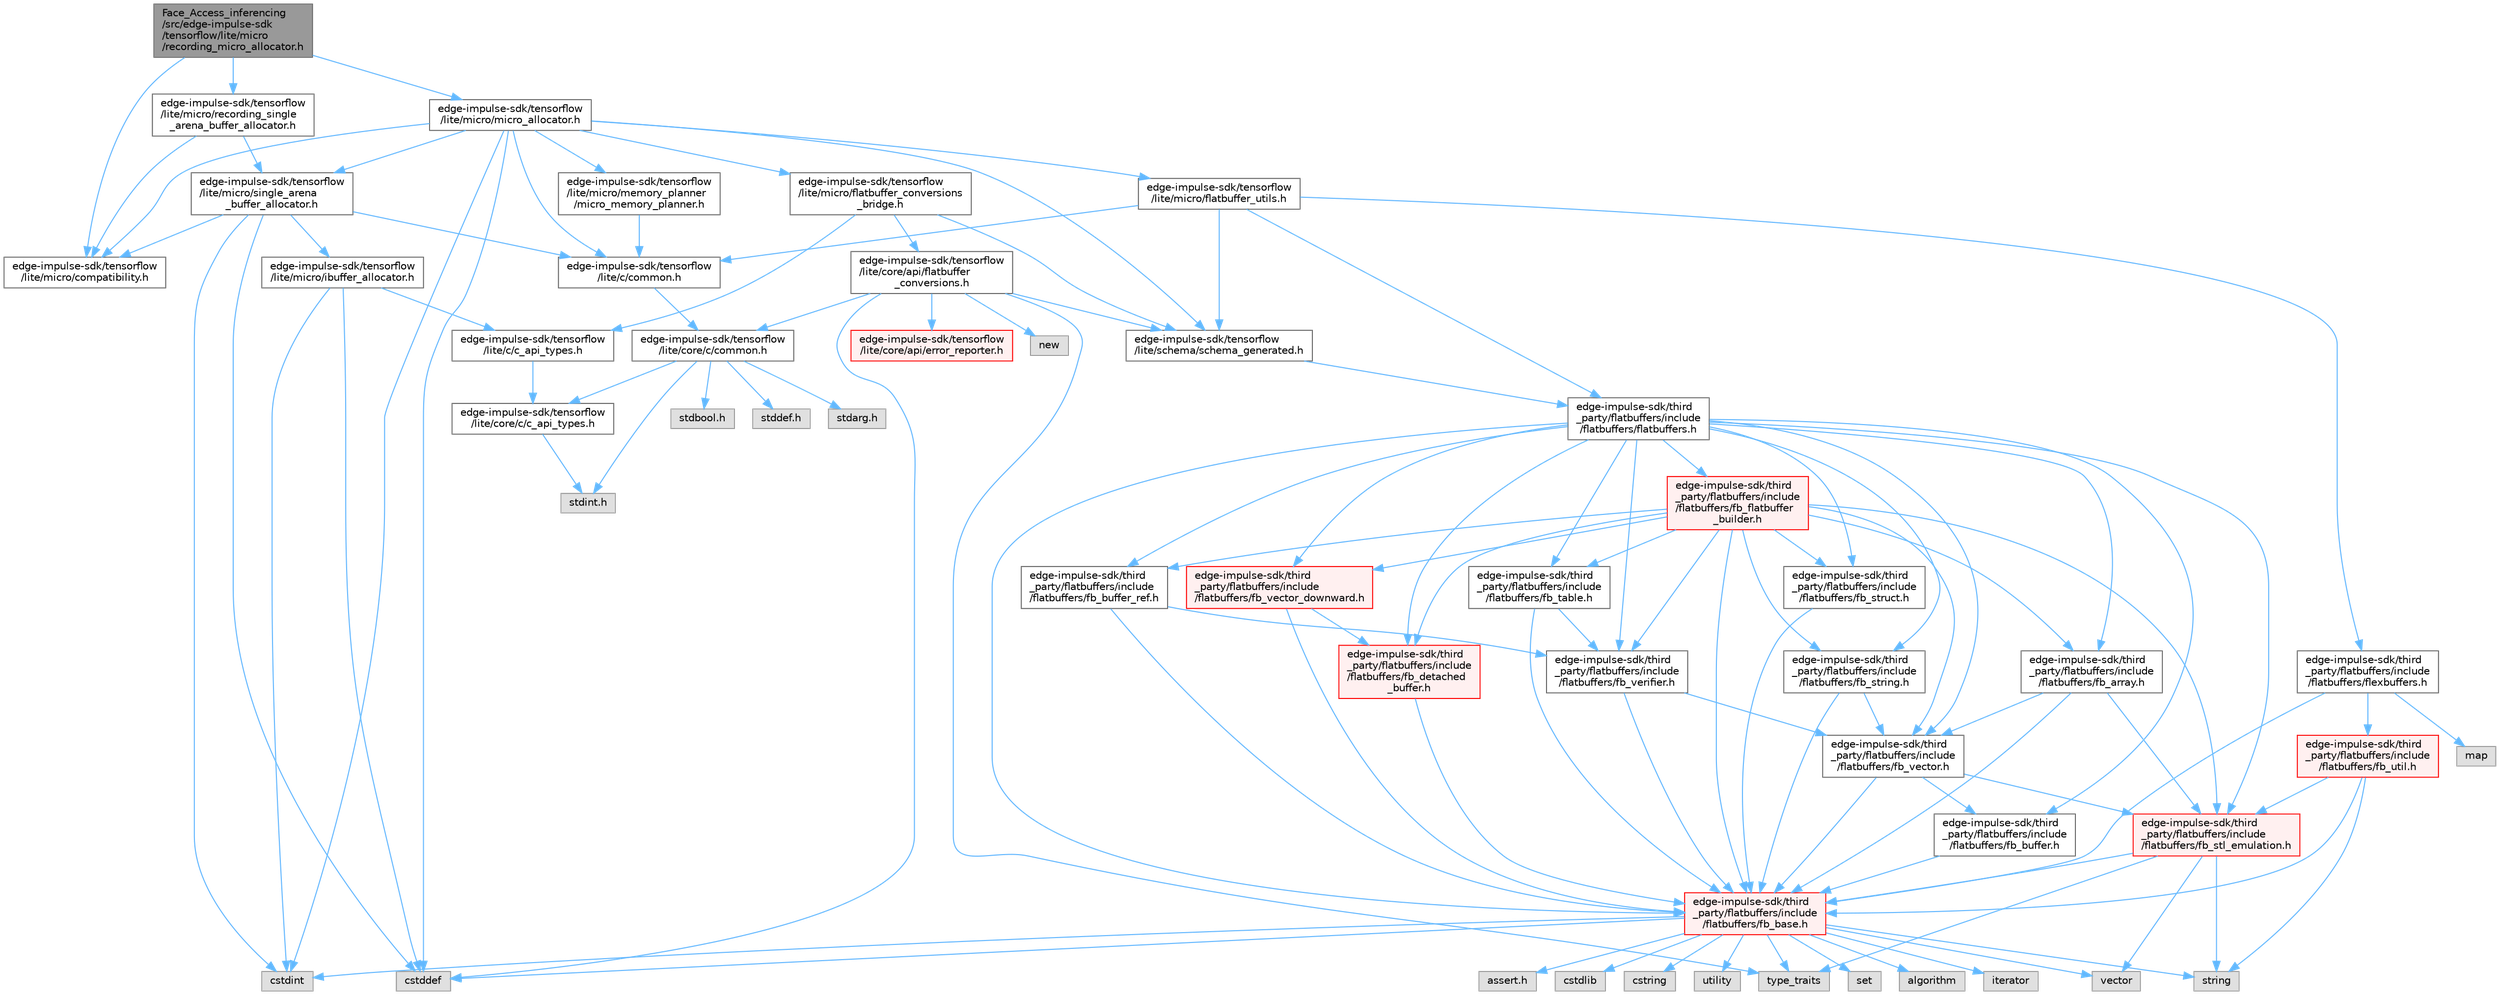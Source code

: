 digraph "Face_Access_inferencing/src/edge-impulse-sdk/tensorflow/lite/micro/recording_micro_allocator.h"
{
 // LATEX_PDF_SIZE
  bgcolor="transparent";
  edge [fontname=Helvetica,fontsize=10,labelfontname=Helvetica,labelfontsize=10];
  node [fontname=Helvetica,fontsize=10,shape=box,height=0.2,width=0.4];
  Node1 [id="Node000001",label="Face_Access_inferencing\l/src/edge-impulse-sdk\l/tensorflow/lite/micro\l/recording_micro_allocator.h",height=0.2,width=0.4,color="gray40", fillcolor="grey60", style="filled", fontcolor="black",tooltip=" "];
  Node1 -> Node2 [id="edge1_Node000001_Node000002",color="steelblue1",style="solid",tooltip=" "];
  Node2 [id="Node000002",label="edge-impulse-sdk/tensorflow\l/lite/micro/recording_single\l_arena_buffer_allocator.h",height=0.2,width=0.4,color="grey40", fillcolor="white", style="filled",URL="$_face___access__inferencing_2src_2edge-impulse-sdk_2tensorflow_2lite_2micro_2recording__single__arena__buffer__allocator_8h.html",tooltip=" "];
  Node2 -> Node3 [id="edge2_Node000002_Node000003",color="steelblue1",style="solid",tooltip=" "];
  Node3 [id="Node000003",label="edge-impulse-sdk/tensorflow\l/lite/micro/single_arena\l_buffer_allocator.h",height=0.2,width=0.4,color="grey40", fillcolor="white", style="filled",URL="$_face___access__inferencing_2src_2edge-impulse-sdk_2tensorflow_2lite_2micro_2single__arena__buffer__allocator_8h.html",tooltip=" "];
  Node3 -> Node4 [id="edge3_Node000003_Node000004",color="steelblue1",style="solid",tooltip=" "];
  Node4 [id="Node000004",label="cstddef",height=0.2,width=0.4,color="grey60", fillcolor="#E0E0E0", style="filled",tooltip=" "];
  Node3 -> Node5 [id="edge4_Node000003_Node000005",color="steelblue1",style="solid",tooltip=" "];
  Node5 [id="Node000005",label="cstdint",height=0.2,width=0.4,color="grey60", fillcolor="#E0E0E0", style="filled",tooltip=" "];
  Node3 -> Node6 [id="edge5_Node000003_Node000006",color="steelblue1",style="solid",tooltip=" "];
  Node6 [id="Node000006",label="edge-impulse-sdk/tensorflow\l/lite/c/common.h",height=0.2,width=0.4,color="grey40", fillcolor="white", style="filled",URL="$_face___access__inferencing_2src_2edge-impulse-sdk_2tensorflow_2lite_2c_2common_8h.html",tooltip=" "];
  Node6 -> Node7 [id="edge6_Node000006_Node000007",color="steelblue1",style="solid",tooltip=" "];
  Node7 [id="Node000007",label="edge-impulse-sdk/tensorflow\l/lite/core/c/common.h",height=0.2,width=0.4,color="grey40", fillcolor="white", style="filled",URL="$_face___access__inferencing_2src_2edge-impulse-sdk_2tensorflow_2lite_2core_2c_2common_8h.html",tooltip=" "];
  Node7 -> Node8 [id="edge7_Node000007_Node000008",color="steelblue1",style="solid",tooltip=" "];
  Node8 [id="Node000008",label="stdarg.h",height=0.2,width=0.4,color="grey60", fillcolor="#E0E0E0", style="filled",tooltip=" "];
  Node7 -> Node9 [id="edge8_Node000007_Node000009",color="steelblue1",style="solid",tooltip=" "];
  Node9 [id="Node000009",label="stdbool.h",height=0.2,width=0.4,color="grey60", fillcolor="#E0E0E0", style="filled",tooltip=" "];
  Node7 -> Node10 [id="edge9_Node000007_Node000010",color="steelblue1",style="solid",tooltip=" "];
  Node10 [id="Node000010",label="stddef.h",height=0.2,width=0.4,color="grey60", fillcolor="#E0E0E0", style="filled",tooltip=" "];
  Node7 -> Node11 [id="edge10_Node000007_Node000011",color="steelblue1",style="solid",tooltip=" "];
  Node11 [id="Node000011",label="stdint.h",height=0.2,width=0.4,color="grey60", fillcolor="#E0E0E0", style="filled",tooltip=" "];
  Node7 -> Node12 [id="edge11_Node000007_Node000012",color="steelblue1",style="solid",tooltip=" "];
  Node12 [id="Node000012",label="edge-impulse-sdk/tensorflow\l/lite/core/c/c_api_types.h",height=0.2,width=0.4,color="grey40", fillcolor="white", style="filled",URL="$_face___access__inferencing_2src_2edge-impulse-sdk_2tensorflow_2lite_2core_2c_2c__api__types_8h.html",tooltip=" "];
  Node12 -> Node11 [id="edge12_Node000012_Node000011",color="steelblue1",style="solid",tooltip=" "];
  Node3 -> Node13 [id="edge13_Node000003_Node000013",color="steelblue1",style="solid",tooltip=" "];
  Node13 [id="Node000013",label="edge-impulse-sdk/tensorflow\l/lite/micro/ibuffer_allocator.h",height=0.2,width=0.4,color="grey40", fillcolor="white", style="filled",URL="$_face___access__inferencing_2src_2edge-impulse-sdk_2tensorflow_2lite_2micro_2ibuffer__allocator_8h.html",tooltip=" "];
  Node13 -> Node4 [id="edge14_Node000013_Node000004",color="steelblue1",style="solid",tooltip=" "];
  Node13 -> Node5 [id="edge15_Node000013_Node000005",color="steelblue1",style="solid",tooltip=" "];
  Node13 -> Node14 [id="edge16_Node000013_Node000014",color="steelblue1",style="solid",tooltip=" "];
  Node14 [id="Node000014",label="edge-impulse-sdk/tensorflow\l/lite/c/c_api_types.h",height=0.2,width=0.4,color="grey40", fillcolor="white", style="filled",URL="$_face___access__inferencing_2src_2edge-impulse-sdk_2tensorflow_2lite_2c_2c__api__types_8h.html",tooltip=" "];
  Node14 -> Node12 [id="edge17_Node000014_Node000012",color="steelblue1",style="solid",tooltip=" "];
  Node3 -> Node15 [id="edge18_Node000003_Node000015",color="steelblue1",style="solid",tooltip=" "];
  Node15 [id="Node000015",label="edge-impulse-sdk/tensorflow\l/lite/micro/compatibility.h",height=0.2,width=0.4,color="grey40", fillcolor="white", style="filled",URL="$_face___access__inferencing_2src_2edge-impulse-sdk_2tensorflow_2lite_2micro_2compatibility_8h.html",tooltip=" "];
  Node2 -> Node15 [id="edge19_Node000002_Node000015",color="steelblue1",style="solid",tooltip=" "];
  Node1 -> Node15 [id="edge20_Node000001_Node000015",color="steelblue1",style="solid",tooltip=" "];
  Node1 -> Node16 [id="edge21_Node000001_Node000016",color="steelblue1",style="solid",tooltip=" "];
  Node16 [id="Node000016",label="edge-impulse-sdk/tensorflow\l/lite/micro/micro_allocator.h",height=0.2,width=0.4,color="grey40", fillcolor="white", style="filled",URL="$_face___access__inferencing_2src_2edge-impulse-sdk_2tensorflow_2lite_2micro_2micro__allocator_8h.html",tooltip=" "];
  Node16 -> Node4 [id="edge22_Node000016_Node000004",color="steelblue1",style="solid",tooltip=" "];
  Node16 -> Node5 [id="edge23_Node000016_Node000005",color="steelblue1",style="solid",tooltip=" "];
  Node16 -> Node6 [id="edge24_Node000016_Node000006",color="steelblue1",style="solid",tooltip=" "];
  Node16 -> Node3 [id="edge25_Node000016_Node000003",color="steelblue1",style="solid",tooltip=" "];
  Node16 -> Node15 [id="edge26_Node000016_Node000015",color="steelblue1",style="solid",tooltip=" "];
  Node16 -> Node17 [id="edge27_Node000016_Node000017",color="steelblue1",style="solid",tooltip=" "];
  Node17 [id="Node000017",label="edge-impulse-sdk/tensorflow\l/lite/micro/flatbuffer_utils.h",height=0.2,width=0.4,color="grey40", fillcolor="white", style="filled",URL="$_face___access__inferencing_2src_2edge-impulse-sdk_2tensorflow_2lite_2micro_2flatbuffer__utils_8h.html",tooltip=" "];
  Node17 -> Node18 [id="edge28_Node000017_Node000018",color="steelblue1",style="solid",tooltip=" "];
  Node18 [id="Node000018",label="edge-impulse-sdk/third\l_party/flatbuffers/include\l/flatbuffers/flatbuffers.h",height=0.2,width=0.4,color="grey40", fillcolor="white", style="filled",URL="$_face___access__inferencing_2src_2edge-impulse-sdk_2third__party_2flatbuffers_2include_2flatbuffers_2flatbuffers_8h.html",tooltip=" "];
  Node18 -> Node19 [id="edge29_Node000018_Node000019",color="steelblue1",style="solid",tooltip=" "];
  Node19 [id="Node000019",label="edge-impulse-sdk/third\l_party/flatbuffers/include\l/flatbuffers/fb_array.h",height=0.2,width=0.4,color="grey40", fillcolor="white", style="filled",URL="$fb__array_8h.html",tooltip=" "];
  Node19 -> Node20 [id="edge30_Node000019_Node000020",color="steelblue1",style="solid",tooltip=" "];
  Node20 [id="Node000020",label="edge-impulse-sdk/third\l_party/flatbuffers/include\l/flatbuffers/fb_base.h",height=0.2,width=0.4,color="red", fillcolor="#FFF0F0", style="filled",URL="$fb__base_8h.html",tooltip=" "];
  Node20 -> Node21 [id="edge31_Node000020_Node000021",color="steelblue1",style="solid",tooltip=" "];
  Node21 [id="Node000021",label="assert.h",height=0.2,width=0.4,color="grey60", fillcolor="#E0E0E0", style="filled",tooltip=" "];
  Node20 -> Node5 [id="edge32_Node000020_Node000005",color="steelblue1",style="solid",tooltip=" "];
  Node20 -> Node4 [id="edge33_Node000020_Node000004",color="steelblue1",style="solid",tooltip=" "];
  Node20 -> Node22 [id="edge34_Node000020_Node000022",color="steelblue1",style="solid",tooltip=" "];
  Node22 [id="Node000022",label="cstdlib",height=0.2,width=0.4,color="grey60", fillcolor="#E0E0E0", style="filled",tooltip=" "];
  Node20 -> Node23 [id="edge35_Node000020_Node000023",color="steelblue1",style="solid",tooltip=" "];
  Node23 [id="Node000023",label="cstring",height=0.2,width=0.4,color="grey60", fillcolor="#E0E0E0", style="filled",tooltip=" "];
  Node20 -> Node24 [id="edge36_Node000020_Node000024",color="steelblue1",style="solid",tooltip=" "];
  Node24 [id="Node000024",label="utility",height=0.2,width=0.4,color="grey60", fillcolor="#E0E0E0", style="filled",tooltip=" "];
  Node20 -> Node25 [id="edge37_Node000020_Node000025",color="steelblue1",style="solid",tooltip=" "];
  Node25 [id="Node000025",label="string",height=0.2,width=0.4,color="grey60", fillcolor="#E0E0E0", style="filled",tooltip=" "];
  Node20 -> Node26 [id="edge38_Node000020_Node000026",color="steelblue1",style="solid",tooltip=" "];
  Node26 [id="Node000026",label="type_traits",height=0.2,width=0.4,color="grey60", fillcolor="#E0E0E0", style="filled",tooltip=" "];
  Node20 -> Node27 [id="edge39_Node000020_Node000027",color="steelblue1",style="solid",tooltip=" "];
  Node27 [id="Node000027",label="vector",height=0.2,width=0.4,color="grey60", fillcolor="#E0E0E0", style="filled",tooltip=" "];
  Node20 -> Node28 [id="edge40_Node000020_Node000028",color="steelblue1",style="solid",tooltip=" "];
  Node28 [id="Node000028",label="set",height=0.2,width=0.4,color="grey60", fillcolor="#E0E0E0", style="filled",tooltip=" "];
  Node20 -> Node29 [id="edge41_Node000020_Node000029",color="steelblue1",style="solid",tooltip=" "];
  Node29 [id="Node000029",label="algorithm",height=0.2,width=0.4,color="grey60", fillcolor="#E0E0E0", style="filled",tooltip=" "];
  Node20 -> Node30 [id="edge42_Node000020_Node000030",color="steelblue1",style="solid",tooltip=" "];
  Node30 [id="Node000030",label="iterator",height=0.2,width=0.4,color="grey60", fillcolor="#E0E0E0", style="filled",tooltip=" "];
  Node19 -> Node32 [id="edge43_Node000019_Node000032",color="steelblue1",style="solid",tooltip=" "];
  Node32 [id="Node000032",label="edge-impulse-sdk/third\l_party/flatbuffers/include\l/flatbuffers/fb_stl_emulation.h",height=0.2,width=0.4,color="red", fillcolor="#FFF0F0", style="filled",URL="$fb__stl__emulation_8h.html",tooltip=" "];
  Node32 -> Node20 [id="edge44_Node000032_Node000020",color="steelblue1",style="solid",tooltip=" "];
  Node32 -> Node25 [id="edge45_Node000032_Node000025",color="steelblue1",style="solid",tooltip=" "];
  Node32 -> Node26 [id="edge46_Node000032_Node000026",color="steelblue1",style="solid",tooltip=" "];
  Node32 -> Node27 [id="edge47_Node000032_Node000027",color="steelblue1",style="solid",tooltip=" "];
  Node19 -> Node34 [id="edge48_Node000019_Node000034",color="steelblue1",style="solid",tooltip=" "];
  Node34 [id="Node000034",label="edge-impulse-sdk/third\l_party/flatbuffers/include\l/flatbuffers/fb_vector.h",height=0.2,width=0.4,color="grey40", fillcolor="white", style="filled",URL="$fb__vector_8h.html",tooltip=" "];
  Node34 -> Node20 [id="edge49_Node000034_Node000020",color="steelblue1",style="solid",tooltip=" "];
  Node34 -> Node35 [id="edge50_Node000034_Node000035",color="steelblue1",style="solid",tooltip=" "];
  Node35 [id="Node000035",label="edge-impulse-sdk/third\l_party/flatbuffers/include\l/flatbuffers/fb_buffer.h",height=0.2,width=0.4,color="grey40", fillcolor="white", style="filled",URL="$fb__buffer_8h.html",tooltip=" "];
  Node35 -> Node20 [id="edge51_Node000035_Node000020",color="steelblue1",style="solid",tooltip=" "];
  Node34 -> Node32 [id="edge52_Node000034_Node000032",color="steelblue1",style="solid",tooltip=" "];
  Node18 -> Node20 [id="edge53_Node000018_Node000020",color="steelblue1",style="solid",tooltip=" "];
  Node18 -> Node35 [id="edge54_Node000018_Node000035",color="steelblue1",style="solid",tooltip=" "];
  Node18 -> Node36 [id="edge55_Node000018_Node000036",color="steelblue1",style="solid",tooltip=" "];
  Node36 [id="Node000036",label="edge-impulse-sdk/third\l_party/flatbuffers/include\l/flatbuffers/fb_buffer_ref.h",height=0.2,width=0.4,color="grey40", fillcolor="white", style="filled",URL="$fb__buffer__ref_8h.html",tooltip=" "];
  Node36 -> Node20 [id="edge56_Node000036_Node000020",color="steelblue1",style="solid",tooltip=" "];
  Node36 -> Node37 [id="edge57_Node000036_Node000037",color="steelblue1",style="solid",tooltip=" "];
  Node37 [id="Node000037",label="edge-impulse-sdk/third\l_party/flatbuffers/include\l/flatbuffers/fb_verifier.h",height=0.2,width=0.4,color="grey40", fillcolor="white", style="filled",URL="$fb__verifier_8h.html",tooltip=" "];
  Node37 -> Node20 [id="edge58_Node000037_Node000020",color="steelblue1",style="solid",tooltip=" "];
  Node37 -> Node34 [id="edge59_Node000037_Node000034",color="steelblue1",style="solid",tooltip=" "];
  Node18 -> Node38 [id="edge60_Node000018_Node000038",color="steelblue1",style="solid",tooltip=" "];
  Node38 [id="Node000038",label="edge-impulse-sdk/third\l_party/flatbuffers/include\l/flatbuffers/fb_detached\l_buffer.h",height=0.2,width=0.4,color="red", fillcolor="#FFF0F0", style="filled",URL="$fb__detached__buffer_8h.html",tooltip=" "];
  Node38 -> Node20 [id="edge61_Node000038_Node000020",color="steelblue1",style="solid",tooltip=" "];
  Node18 -> Node41 [id="edge62_Node000018_Node000041",color="steelblue1",style="solid",tooltip=" "];
  Node41 [id="Node000041",label="edge-impulse-sdk/third\l_party/flatbuffers/include\l/flatbuffers/fb_flatbuffer\l_builder.h",height=0.2,width=0.4,color="red", fillcolor="#FFF0F0", style="filled",URL="$fb__flatbuffer__builder_8h.html",tooltip=" "];
  Node41 -> Node19 [id="edge63_Node000041_Node000019",color="steelblue1",style="solid",tooltip=" "];
  Node41 -> Node20 [id="edge64_Node000041_Node000020",color="steelblue1",style="solid",tooltip=" "];
  Node41 -> Node36 [id="edge65_Node000041_Node000036",color="steelblue1",style="solid",tooltip=" "];
  Node41 -> Node38 [id="edge66_Node000041_Node000038",color="steelblue1",style="solid",tooltip=" "];
  Node41 -> Node32 [id="edge67_Node000041_Node000032",color="steelblue1",style="solid",tooltip=" "];
  Node41 -> Node44 [id="edge68_Node000041_Node000044",color="steelblue1",style="solid",tooltip=" "];
  Node44 [id="Node000044",label="edge-impulse-sdk/third\l_party/flatbuffers/include\l/flatbuffers/fb_string.h",height=0.2,width=0.4,color="grey40", fillcolor="white", style="filled",URL="$fb__string_8h.html",tooltip=" "];
  Node44 -> Node20 [id="edge69_Node000044_Node000020",color="steelblue1",style="solid",tooltip=" "];
  Node44 -> Node34 [id="edge70_Node000044_Node000034",color="steelblue1",style="solid",tooltip=" "];
  Node41 -> Node45 [id="edge71_Node000041_Node000045",color="steelblue1",style="solid",tooltip=" "];
  Node45 [id="Node000045",label="edge-impulse-sdk/third\l_party/flatbuffers/include\l/flatbuffers/fb_struct.h",height=0.2,width=0.4,color="grey40", fillcolor="white", style="filled",URL="$fb__struct_8h.html",tooltip=" "];
  Node45 -> Node20 [id="edge72_Node000045_Node000020",color="steelblue1",style="solid",tooltip=" "];
  Node41 -> Node46 [id="edge73_Node000041_Node000046",color="steelblue1",style="solid",tooltip=" "];
  Node46 [id="Node000046",label="edge-impulse-sdk/third\l_party/flatbuffers/include\l/flatbuffers/fb_table.h",height=0.2,width=0.4,color="grey40", fillcolor="white", style="filled",URL="$fb__table_8h.html",tooltip=" "];
  Node46 -> Node20 [id="edge74_Node000046_Node000020",color="steelblue1",style="solid",tooltip=" "];
  Node46 -> Node37 [id="edge75_Node000046_Node000037",color="steelblue1",style="solid",tooltip=" "];
  Node41 -> Node34 [id="edge76_Node000041_Node000034",color="steelblue1",style="solid",tooltip=" "];
  Node41 -> Node47 [id="edge77_Node000041_Node000047",color="steelblue1",style="solid",tooltip=" "];
  Node47 [id="Node000047",label="edge-impulse-sdk/third\l_party/flatbuffers/include\l/flatbuffers/fb_vector_downward.h",height=0.2,width=0.4,color="red", fillcolor="#FFF0F0", style="filled",URL="$fb__vector__downward_8h.html",tooltip=" "];
  Node47 -> Node20 [id="edge78_Node000047_Node000020",color="steelblue1",style="solid",tooltip=" "];
  Node47 -> Node38 [id="edge79_Node000047_Node000038",color="steelblue1",style="solid",tooltip=" "];
  Node41 -> Node37 [id="edge80_Node000041_Node000037",color="steelblue1",style="solid",tooltip=" "];
  Node18 -> Node32 [id="edge81_Node000018_Node000032",color="steelblue1",style="solid",tooltip=" "];
  Node18 -> Node44 [id="edge82_Node000018_Node000044",color="steelblue1",style="solid",tooltip=" "];
  Node18 -> Node45 [id="edge83_Node000018_Node000045",color="steelblue1",style="solid",tooltip=" "];
  Node18 -> Node46 [id="edge84_Node000018_Node000046",color="steelblue1",style="solid",tooltip=" "];
  Node18 -> Node34 [id="edge85_Node000018_Node000034",color="steelblue1",style="solid",tooltip=" "];
  Node18 -> Node47 [id="edge86_Node000018_Node000047",color="steelblue1",style="solid",tooltip=" "];
  Node18 -> Node37 [id="edge87_Node000018_Node000037",color="steelblue1",style="solid",tooltip=" "];
  Node17 -> Node48 [id="edge88_Node000017_Node000048",color="steelblue1",style="solid",tooltip=" "];
  Node48 [id="Node000048",label="edge-impulse-sdk/third\l_party/flatbuffers/include\l/flatbuffers/flexbuffers.h",height=0.2,width=0.4,color="grey40", fillcolor="white", style="filled",URL="$_face___access__inferencing_2src_2edge-impulse-sdk_2third__party_2flatbuffers_2include_2flatbuffers_2flexbuffers_8h.html",tooltip=" "];
  Node48 -> Node49 [id="edge89_Node000048_Node000049",color="steelblue1",style="solid",tooltip=" "];
  Node49 [id="Node000049",label="map",height=0.2,width=0.4,color="grey60", fillcolor="#E0E0E0", style="filled",tooltip=" "];
  Node48 -> Node20 [id="edge90_Node000048_Node000020",color="steelblue1",style="solid",tooltip=" "];
  Node48 -> Node50 [id="edge91_Node000048_Node000050",color="steelblue1",style="solid",tooltip=" "];
  Node50 [id="Node000050",label="edge-impulse-sdk/third\l_party/flatbuffers/include\l/flatbuffers/fb_util.h",height=0.2,width=0.4,color="red", fillcolor="#FFF0F0", style="filled",URL="$fb__util_8h.html",tooltip=" "];
  Node50 -> Node20 [id="edge92_Node000050_Node000020",color="steelblue1",style="solid",tooltip=" "];
  Node50 -> Node32 [id="edge93_Node000050_Node000032",color="steelblue1",style="solid",tooltip=" "];
  Node50 -> Node25 [id="edge94_Node000050_Node000025",color="steelblue1",style="solid",tooltip=" "];
  Node17 -> Node6 [id="edge95_Node000017_Node000006",color="steelblue1",style="solid",tooltip=" "];
  Node17 -> Node55 [id="edge96_Node000017_Node000055",color="steelblue1",style="solid",tooltip=" "];
  Node55 [id="Node000055",label="edge-impulse-sdk/tensorflow\l/lite/schema/schema_generated.h",height=0.2,width=0.4,color="grey40", fillcolor="white", style="filled",URL="$_face___access__inferencing_2src_2edge-impulse-sdk_2tensorflow_2lite_2schema_2schema__generated_8h.html",tooltip=" "];
  Node55 -> Node18 [id="edge97_Node000055_Node000018",color="steelblue1",style="solid",tooltip=" "];
  Node16 -> Node56 [id="edge98_Node000016_Node000056",color="steelblue1",style="solid",tooltip=" "];
  Node56 [id="Node000056",label="edge-impulse-sdk/tensorflow\l/lite/micro/memory_planner\l/micro_memory_planner.h",height=0.2,width=0.4,color="grey40", fillcolor="white", style="filled",URL="$_face___access__inferencing_2src_2edge-impulse-sdk_2tensorflow_2lite_2micro_2memory__planner_2micro__memory__planner_8h.html",tooltip=" "];
  Node56 -> Node6 [id="edge99_Node000056_Node000006",color="steelblue1",style="solid",tooltip=" "];
  Node16 -> Node57 [id="edge100_Node000016_Node000057",color="steelblue1",style="solid",tooltip=" "];
  Node57 [id="Node000057",label="edge-impulse-sdk/tensorflow\l/lite/micro/flatbuffer_conversions\l_bridge.h",height=0.2,width=0.4,color="grey40", fillcolor="white", style="filled",URL="$_face___access__inferencing_2src_2edge-impulse-sdk_2tensorflow_2lite_2micro_2flatbuffer__conversions__bridge_8h.html",tooltip=" "];
  Node57 -> Node14 [id="edge101_Node000057_Node000014",color="steelblue1",style="solid",tooltip=" "];
  Node57 -> Node58 [id="edge102_Node000057_Node000058",color="steelblue1",style="solid",tooltip=" "];
  Node58 [id="Node000058",label="edge-impulse-sdk/tensorflow\l/lite/core/api/flatbuffer\l_conversions.h",height=0.2,width=0.4,color="grey40", fillcolor="white", style="filled",URL="$_face___access__inferencing_2src_2edge-impulse-sdk_2tensorflow_2lite_2core_2api_2flatbuffer__conversions_8h.html",tooltip=" "];
  Node58 -> Node4 [id="edge103_Node000058_Node000004",color="steelblue1",style="solid",tooltip=" "];
  Node58 -> Node59 [id="edge104_Node000058_Node000059",color="steelblue1",style="solid",tooltip=" "];
  Node59 [id="Node000059",label="new",height=0.2,width=0.4,color="grey60", fillcolor="#E0E0E0", style="filled",tooltip=" "];
  Node58 -> Node26 [id="edge105_Node000058_Node000026",color="steelblue1",style="solid",tooltip=" "];
  Node58 -> Node60 [id="edge106_Node000058_Node000060",color="steelblue1",style="solid",tooltip=" "];
  Node60 [id="Node000060",label="edge-impulse-sdk/tensorflow\l/lite/core/api/error_reporter.h",height=0.2,width=0.4,color="red", fillcolor="#FFF0F0", style="filled",URL="$_face___access__inferencing_2src_2edge-impulse-sdk_2tensorflow_2lite_2core_2api_2error__reporter_8h.html",tooltip=" "];
  Node58 -> Node7 [id="edge107_Node000058_Node000007",color="steelblue1",style="solid",tooltip=" "];
  Node58 -> Node55 [id="edge108_Node000058_Node000055",color="steelblue1",style="solid",tooltip=" "];
  Node57 -> Node55 [id="edge109_Node000057_Node000055",color="steelblue1",style="solid",tooltip=" "];
  Node16 -> Node55 [id="edge110_Node000016_Node000055",color="steelblue1",style="solid",tooltip=" "];
}
